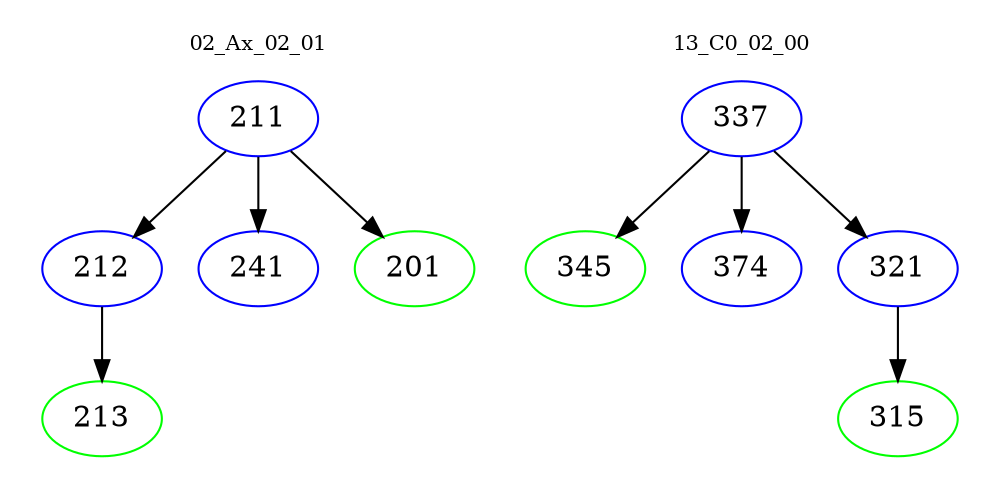 digraph{
subgraph cluster_0 {
color = white
label = "02_Ax_02_01";
fontsize=10;
T0_211 [label="211", color="blue"]
T0_211 -> T0_212 [color="black"]
T0_212 [label="212", color="blue"]
T0_212 -> T0_213 [color="black"]
T0_213 [label="213", color="green"]
T0_211 -> T0_241 [color="black"]
T0_241 [label="241", color="blue"]
T0_211 -> T0_201 [color="black"]
T0_201 [label="201", color="green"]
}
subgraph cluster_1 {
color = white
label = "13_C0_02_00";
fontsize=10;
T1_337 [label="337", color="blue"]
T1_337 -> T1_345 [color="black"]
T1_345 [label="345", color="green"]
T1_337 -> T1_374 [color="black"]
T1_374 [label="374", color="blue"]
T1_337 -> T1_321 [color="black"]
T1_321 [label="321", color="blue"]
T1_321 -> T1_315 [color="black"]
T1_315 [label="315", color="green"]
}
}
